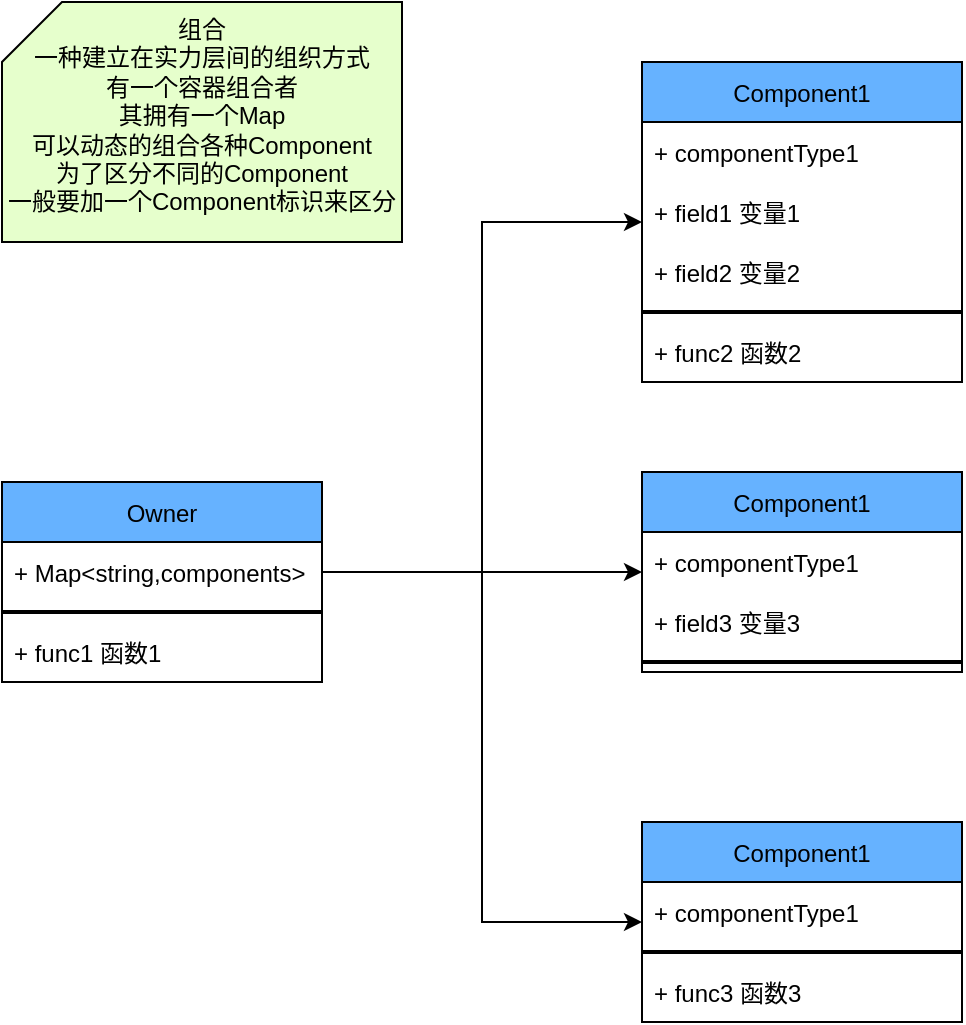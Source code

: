 <mxfile version="21.6.8" type="device">
  <diagram name="第 1 页" id="E28E2j5e79PBLsIBp2jc">
    <mxGraphModel dx="2074" dy="1204" grid="1" gridSize="10" guides="1" tooltips="1" connect="1" arrows="1" fold="1" page="1" pageScale="1" pageWidth="827" pageHeight="1169" math="0" shadow="0">
      <root>
        <mxCell id="0" />
        <mxCell id="1" parent="0" />
        <mxCell id="MvgXDKQkaPPvYFssrEvx-1" value="Owner" style="swimlane;fontStyle=0;childLayout=stackLayout;horizontal=1;startSize=30;horizontalStack=0;resizeParent=1;resizeParentMax=0;resizeLast=0;collapsible=1;marginBottom=0;fillColor=#66B2FF;" vertex="1" parent="1">
          <mxGeometry x="80" y="480" width="160" height="100" as="geometry" />
        </mxCell>
        <mxCell id="MvgXDKQkaPPvYFssrEvx-2" value="+ Map&lt;string,components&gt;" style="text;strokeColor=none;fillColor=none;align=left;verticalAlign=middle;spacingLeft=4;spacingRight=4;overflow=hidden;points=[[0,0.5],[1,0.5]];portConstraint=eastwest;rotatable=0;" vertex="1" parent="MvgXDKQkaPPvYFssrEvx-1">
          <mxGeometry y="30" width="160" height="30" as="geometry" />
        </mxCell>
        <mxCell id="MvgXDKQkaPPvYFssrEvx-3" value="" style="line;strokeWidth=2;html=1;" vertex="1" parent="MvgXDKQkaPPvYFssrEvx-1">
          <mxGeometry y="60" width="160" height="10" as="geometry" />
        </mxCell>
        <mxCell id="MvgXDKQkaPPvYFssrEvx-4" value="+ func1 函数1" style="text;strokeColor=none;fillColor=none;align=left;verticalAlign=middle;spacingLeft=4;spacingRight=4;overflow=hidden;points=[[0,0.5],[1,0.5]];portConstraint=eastwest;rotatable=0;" vertex="1" parent="MvgXDKQkaPPvYFssrEvx-1">
          <mxGeometry y="70" width="160" height="30" as="geometry" />
        </mxCell>
        <mxCell id="MvgXDKQkaPPvYFssrEvx-9" value="组合&lt;br&gt;一种建立在实力层间的组织方式&lt;br&gt;有一个容器组合者&lt;br&gt;其拥有一个Map&lt;br&gt;可以动态的组合各种Component&lt;br&gt;为了区分不同的Component&lt;br&gt;一般要加一个Component标识来区分" style="shape=card;whiteSpace=wrap;html=1;fillColor=#E6FFCC;verticalAlign=top;" vertex="1" parent="1">
          <mxGeometry x="80" y="240" width="200" height="120" as="geometry" />
        </mxCell>
        <mxCell id="MvgXDKQkaPPvYFssrEvx-10" value="Component1" style="swimlane;fontStyle=0;childLayout=stackLayout;horizontal=1;startSize=30;horizontalStack=0;resizeParent=1;resizeParentMax=0;resizeLast=0;collapsible=1;marginBottom=0;fillColor=#66B2FF;" vertex="1" parent="1">
          <mxGeometry x="400" y="270" width="160" height="160" as="geometry" />
        </mxCell>
        <mxCell id="MvgXDKQkaPPvYFssrEvx-11" value="+ componentType1" style="text;strokeColor=none;fillColor=none;align=left;verticalAlign=middle;spacingLeft=4;spacingRight=4;overflow=hidden;points=[[0,0.5],[1,0.5]];portConstraint=eastwest;rotatable=0;" vertex="1" parent="MvgXDKQkaPPvYFssrEvx-10">
          <mxGeometry y="30" width="160" height="30" as="geometry" />
        </mxCell>
        <mxCell id="MvgXDKQkaPPvYFssrEvx-20" value="+ field1 变量1" style="text;strokeColor=none;fillColor=none;align=left;verticalAlign=middle;spacingLeft=4;spacingRight=4;overflow=hidden;points=[[0,0.5],[1,0.5]];portConstraint=eastwest;rotatable=0;" vertex="1" parent="MvgXDKQkaPPvYFssrEvx-10">
          <mxGeometry y="60" width="160" height="30" as="geometry" />
        </mxCell>
        <mxCell id="MvgXDKQkaPPvYFssrEvx-21" value="+ field2 变量2" style="text;strokeColor=none;fillColor=none;align=left;verticalAlign=middle;spacingLeft=4;spacingRight=4;overflow=hidden;points=[[0,0.5],[1,0.5]];portConstraint=eastwest;rotatable=0;" vertex="1" parent="MvgXDKQkaPPvYFssrEvx-10">
          <mxGeometry y="90" width="160" height="30" as="geometry" />
        </mxCell>
        <mxCell id="MvgXDKQkaPPvYFssrEvx-12" value="" style="line;strokeWidth=2;html=1;" vertex="1" parent="MvgXDKQkaPPvYFssrEvx-10">
          <mxGeometry y="120" width="160" height="10" as="geometry" />
        </mxCell>
        <mxCell id="MvgXDKQkaPPvYFssrEvx-32" value="+ func2 函数2" style="text;strokeColor=none;fillColor=none;align=left;verticalAlign=middle;spacingLeft=4;spacingRight=4;overflow=hidden;points=[[0,0.5],[1,0.5]];portConstraint=eastwest;rotatable=0;" vertex="1" parent="MvgXDKQkaPPvYFssrEvx-10">
          <mxGeometry y="130" width="160" height="30" as="geometry" />
        </mxCell>
        <mxCell id="MvgXDKQkaPPvYFssrEvx-22" value="Component1" style="swimlane;fontStyle=0;childLayout=stackLayout;horizontal=1;startSize=30;horizontalStack=0;resizeParent=1;resizeParentMax=0;resizeLast=0;collapsible=1;marginBottom=0;fillColor=#66B2FF;" vertex="1" parent="1">
          <mxGeometry x="400" y="475" width="160" height="100" as="geometry" />
        </mxCell>
        <mxCell id="MvgXDKQkaPPvYFssrEvx-23" value="+ componentType1" style="text;strokeColor=none;fillColor=none;align=left;verticalAlign=middle;spacingLeft=4;spacingRight=4;overflow=hidden;points=[[0,0.5],[1,0.5]];portConstraint=eastwest;rotatable=0;" vertex="1" parent="MvgXDKQkaPPvYFssrEvx-22">
          <mxGeometry y="30" width="160" height="30" as="geometry" />
        </mxCell>
        <mxCell id="MvgXDKQkaPPvYFssrEvx-24" value="+ field3 变量3" style="text;strokeColor=none;fillColor=none;align=left;verticalAlign=middle;spacingLeft=4;spacingRight=4;overflow=hidden;points=[[0,0.5],[1,0.5]];portConstraint=eastwest;rotatable=0;" vertex="1" parent="MvgXDKQkaPPvYFssrEvx-22">
          <mxGeometry y="60" width="160" height="30" as="geometry" />
        </mxCell>
        <mxCell id="MvgXDKQkaPPvYFssrEvx-26" value="" style="line;strokeWidth=2;html=1;" vertex="1" parent="MvgXDKQkaPPvYFssrEvx-22">
          <mxGeometry y="90" width="160" height="10" as="geometry" />
        </mxCell>
        <mxCell id="MvgXDKQkaPPvYFssrEvx-27" value="Component1" style="swimlane;fontStyle=0;childLayout=stackLayout;horizontal=1;startSize=30;horizontalStack=0;resizeParent=1;resizeParentMax=0;resizeLast=0;collapsible=1;marginBottom=0;fillColor=#66B2FF;" vertex="1" parent="1">
          <mxGeometry x="400" y="650" width="160" height="100" as="geometry" />
        </mxCell>
        <mxCell id="MvgXDKQkaPPvYFssrEvx-28" value="+ componentType1" style="text;strokeColor=none;fillColor=none;align=left;verticalAlign=middle;spacingLeft=4;spacingRight=4;overflow=hidden;points=[[0,0.5],[1,0.5]];portConstraint=eastwest;rotatable=0;" vertex="1" parent="MvgXDKQkaPPvYFssrEvx-27">
          <mxGeometry y="30" width="160" height="30" as="geometry" />
        </mxCell>
        <mxCell id="MvgXDKQkaPPvYFssrEvx-31" value="" style="line;strokeWidth=2;html=1;" vertex="1" parent="MvgXDKQkaPPvYFssrEvx-27">
          <mxGeometry y="60" width="160" height="10" as="geometry" />
        </mxCell>
        <mxCell id="MvgXDKQkaPPvYFssrEvx-33" value="+ func3 函数3" style="text;strokeColor=none;fillColor=none;align=left;verticalAlign=middle;spacingLeft=4;spacingRight=4;overflow=hidden;points=[[0,0.5],[1,0.5]];portConstraint=eastwest;rotatable=0;" vertex="1" parent="MvgXDKQkaPPvYFssrEvx-27">
          <mxGeometry y="70" width="160" height="30" as="geometry" />
        </mxCell>
        <mxCell id="MvgXDKQkaPPvYFssrEvx-34" style="edgeStyle=orthogonalEdgeStyle;rounded=0;orthogonalLoop=1;jettySize=auto;html=1;" edge="1" parent="1" source="MvgXDKQkaPPvYFssrEvx-2" target="MvgXDKQkaPPvYFssrEvx-10">
          <mxGeometry relative="1" as="geometry">
            <Array as="points">
              <mxPoint x="320" y="525" />
              <mxPoint x="320" y="350" />
            </Array>
          </mxGeometry>
        </mxCell>
        <mxCell id="MvgXDKQkaPPvYFssrEvx-35" style="edgeStyle=orthogonalEdgeStyle;rounded=0;orthogonalLoop=1;jettySize=auto;html=1;" edge="1" parent="1" source="MvgXDKQkaPPvYFssrEvx-2" target="MvgXDKQkaPPvYFssrEvx-22">
          <mxGeometry relative="1" as="geometry" />
        </mxCell>
        <mxCell id="MvgXDKQkaPPvYFssrEvx-37" style="edgeStyle=orthogonalEdgeStyle;rounded=0;orthogonalLoop=1;jettySize=auto;html=1;" edge="1" parent="1" source="MvgXDKQkaPPvYFssrEvx-2" target="MvgXDKQkaPPvYFssrEvx-27">
          <mxGeometry relative="1" as="geometry">
            <Array as="points">
              <mxPoint x="320" y="525" />
              <mxPoint x="320" y="700" />
            </Array>
          </mxGeometry>
        </mxCell>
      </root>
    </mxGraphModel>
  </diagram>
</mxfile>
